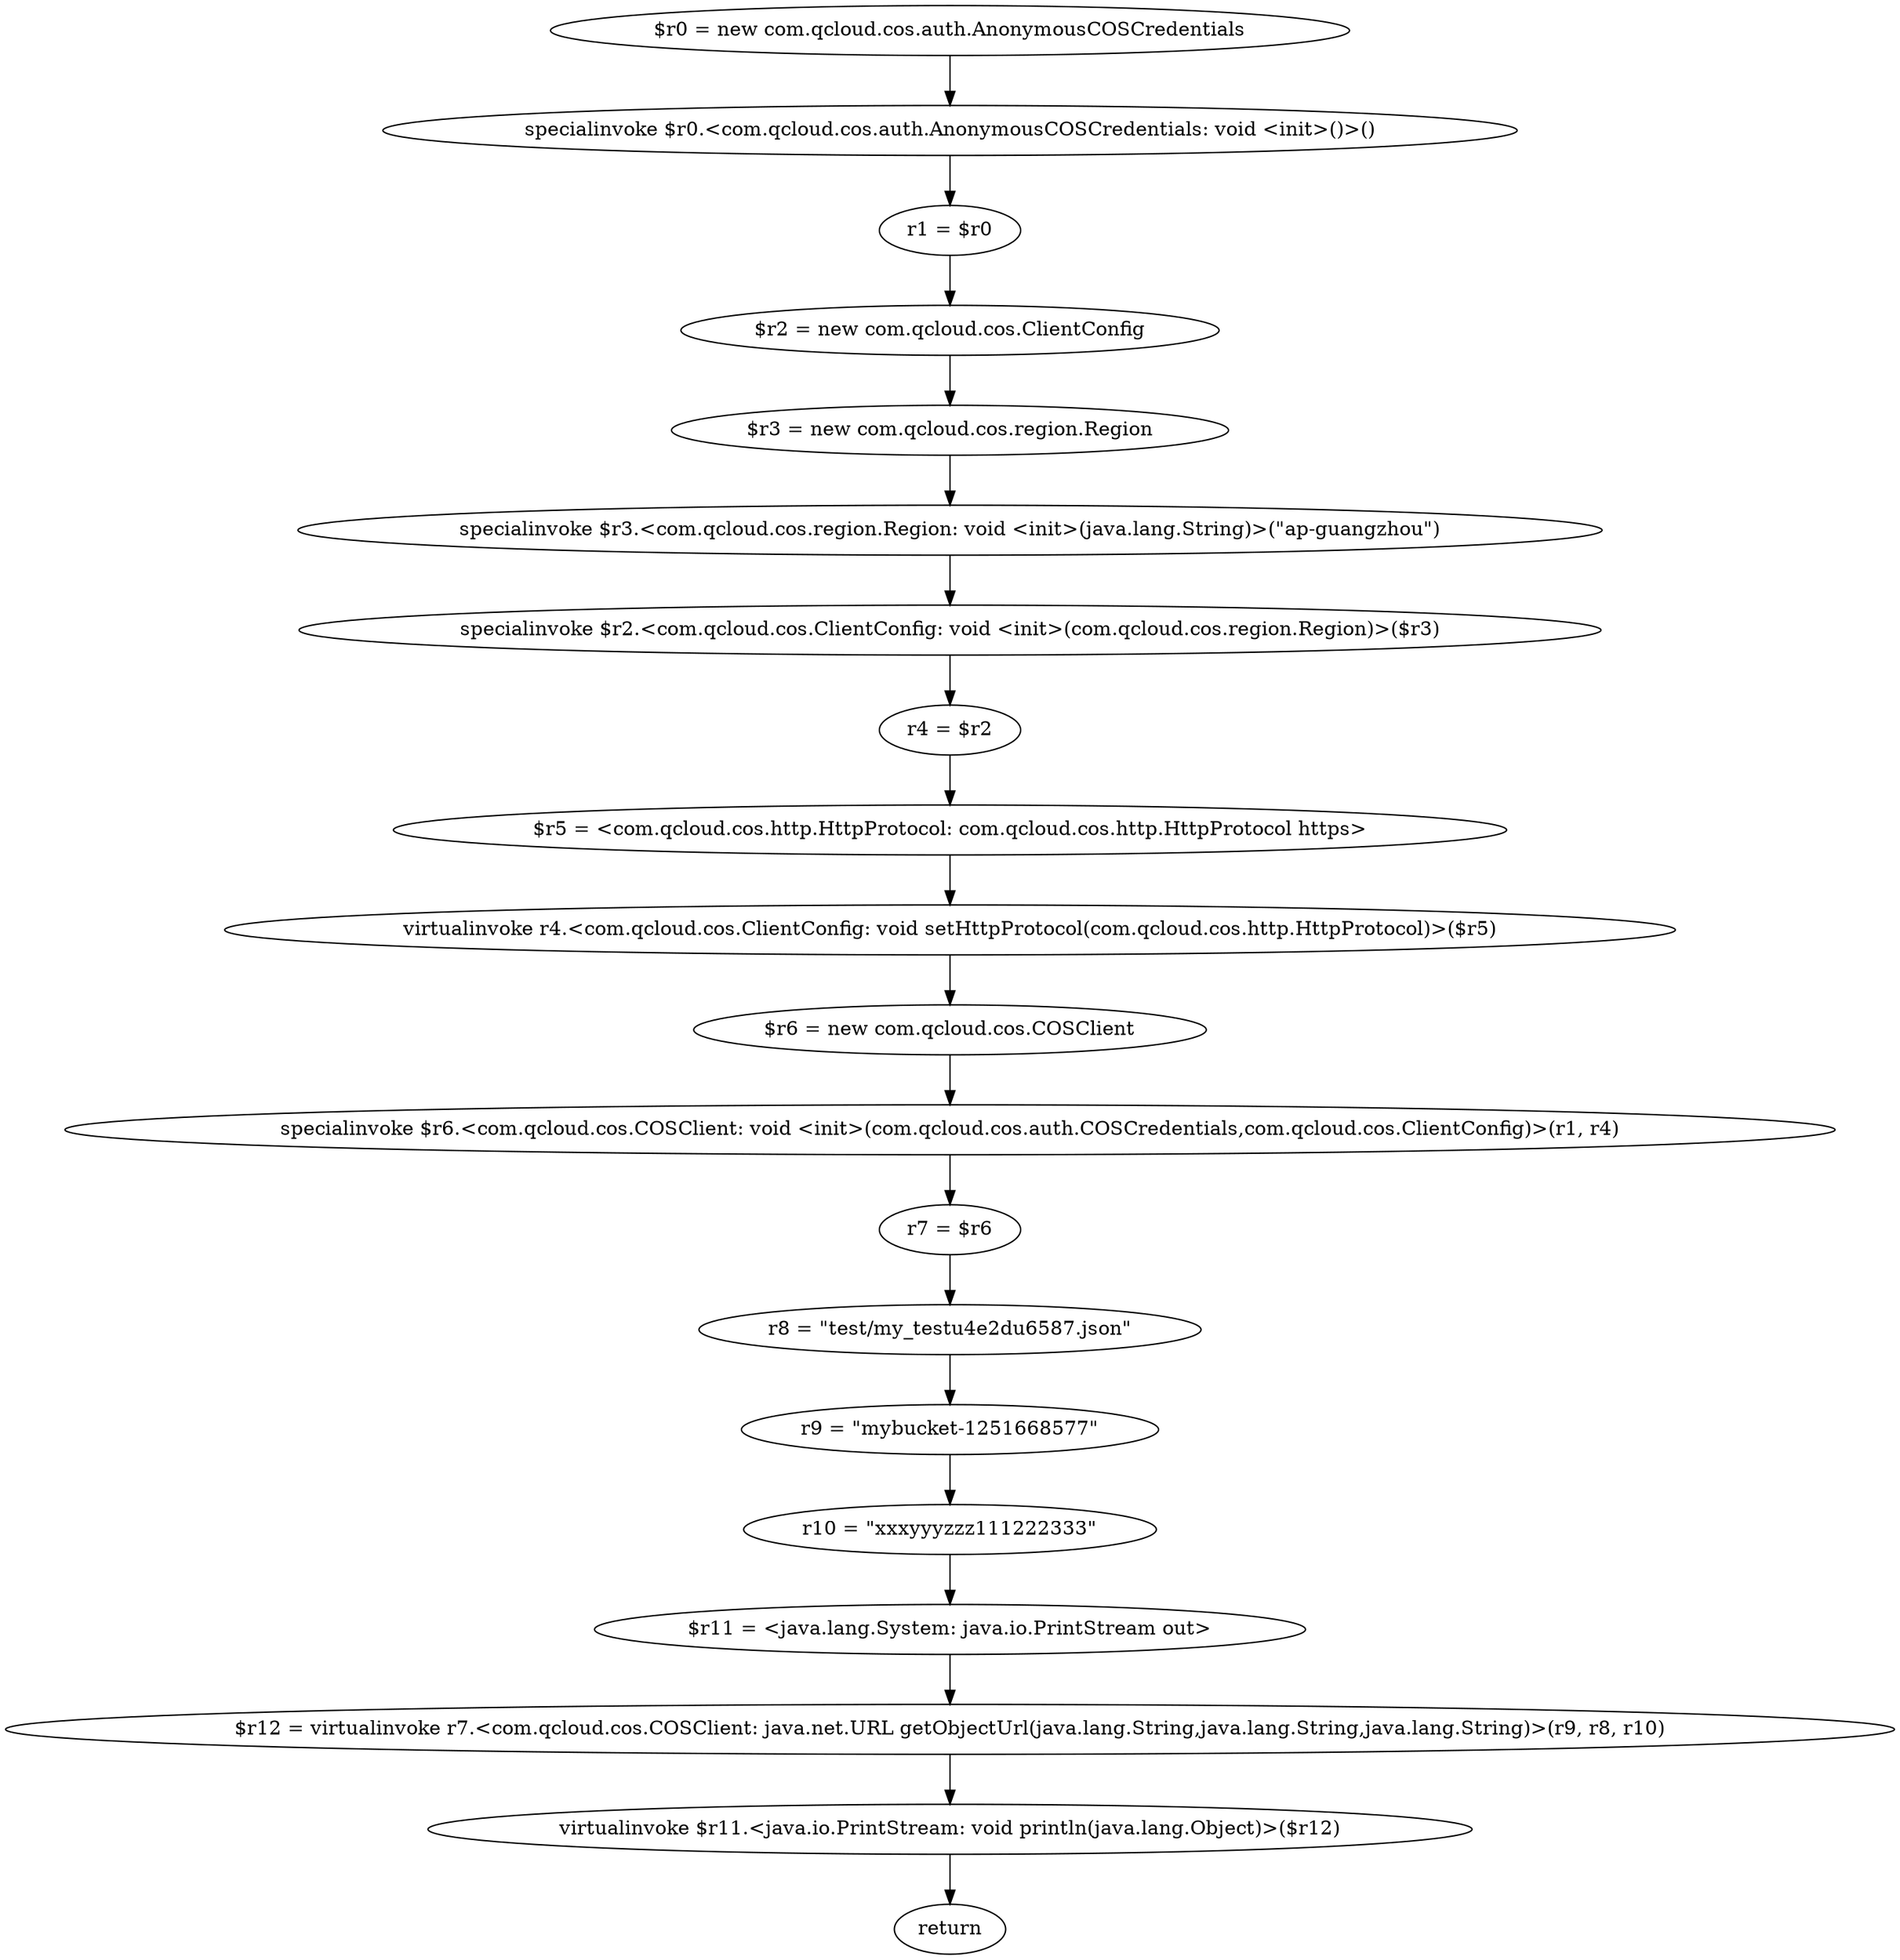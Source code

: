 digraph "unitGraph" {
    "$r0 = new com.qcloud.cos.auth.AnonymousCOSCredentials"
    "specialinvoke $r0.<com.qcloud.cos.auth.AnonymousCOSCredentials: void <init>()>()"
    "r1 = $r0"
    "$r2 = new com.qcloud.cos.ClientConfig"
    "$r3 = new com.qcloud.cos.region.Region"
    "specialinvoke $r3.<com.qcloud.cos.region.Region: void <init>(java.lang.String)>(\"ap-guangzhou\")"
    "specialinvoke $r2.<com.qcloud.cos.ClientConfig: void <init>(com.qcloud.cos.region.Region)>($r3)"
    "r4 = $r2"
    "$r5 = <com.qcloud.cos.http.HttpProtocol: com.qcloud.cos.http.HttpProtocol https>"
    "virtualinvoke r4.<com.qcloud.cos.ClientConfig: void setHttpProtocol(com.qcloud.cos.http.HttpProtocol)>($r5)"
    "$r6 = new com.qcloud.cos.COSClient"
    "specialinvoke $r6.<com.qcloud.cos.COSClient: void <init>(com.qcloud.cos.auth.COSCredentials,com.qcloud.cos.ClientConfig)>(r1, r4)"
    "r7 = $r6"
    "r8 = \"test/my_test\u4e2d\u6587.json\""
    "r9 = \"mybucket-1251668577\""
    "r10 = \"xxxyyyzzz111222333\""
    "$r11 = <java.lang.System: java.io.PrintStream out>"
    "$r12 = virtualinvoke r7.<com.qcloud.cos.COSClient: java.net.URL getObjectUrl(java.lang.String,java.lang.String,java.lang.String)>(r9, r8, r10)"
    "virtualinvoke $r11.<java.io.PrintStream: void println(java.lang.Object)>($r12)"
    "return"
    "$r0 = new com.qcloud.cos.auth.AnonymousCOSCredentials"->"specialinvoke $r0.<com.qcloud.cos.auth.AnonymousCOSCredentials: void <init>()>()";
    "specialinvoke $r0.<com.qcloud.cos.auth.AnonymousCOSCredentials: void <init>()>()"->"r1 = $r0";
    "r1 = $r0"->"$r2 = new com.qcloud.cos.ClientConfig";
    "$r2 = new com.qcloud.cos.ClientConfig"->"$r3 = new com.qcloud.cos.region.Region";
    "$r3 = new com.qcloud.cos.region.Region"->"specialinvoke $r3.<com.qcloud.cos.region.Region: void <init>(java.lang.String)>(\"ap-guangzhou\")";
    "specialinvoke $r3.<com.qcloud.cos.region.Region: void <init>(java.lang.String)>(\"ap-guangzhou\")"->"specialinvoke $r2.<com.qcloud.cos.ClientConfig: void <init>(com.qcloud.cos.region.Region)>($r3)";
    "specialinvoke $r2.<com.qcloud.cos.ClientConfig: void <init>(com.qcloud.cos.region.Region)>($r3)"->"r4 = $r2";
    "r4 = $r2"->"$r5 = <com.qcloud.cos.http.HttpProtocol: com.qcloud.cos.http.HttpProtocol https>";
    "$r5 = <com.qcloud.cos.http.HttpProtocol: com.qcloud.cos.http.HttpProtocol https>"->"virtualinvoke r4.<com.qcloud.cos.ClientConfig: void setHttpProtocol(com.qcloud.cos.http.HttpProtocol)>($r5)";
    "virtualinvoke r4.<com.qcloud.cos.ClientConfig: void setHttpProtocol(com.qcloud.cos.http.HttpProtocol)>($r5)"->"$r6 = new com.qcloud.cos.COSClient";
    "$r6 = new com.qcloud.cos.COSClient"->"specialinvoke $r6.<com.qcloud.cos.COSClient: void <init>(com.qcloud.cos.auth.COSCredentials,com.qcloud.cos.ClientConfig)>(r1, r4)";
    "specialinvoke $r6.<com.qcloud.cos.COSClient: void <init>(com.qcloud.cos.auth.COSCredentials,com.qcloud.cos.ClientConfig)>(r1, r4)"->"r7 = $r6";
    "r7 = $r6"->"r8 = \"test/my_test\u4e2d\u6587.json\"";
    "r8 = \"test/my_test\u4e2d\u6587.json\""->"r9 = \"mybucket-1251668577\"";
    "r9 = \"mybucket-1251668577\""->"r10 = \"xxxyyyzzz111222333\"";
    "r10 = \"xxxyyyzzz111222333\""->"$r11 = <java.lang.System: java.io.PrintStream out>";
    "$r11 = <java.lang.System: java.io.PrintStream out>"->"$r12 = virtualinvoke r7.<com.qcloud.cos.COSClient: java.net.URL getObjectUrl(java.lang.String,java.lang.String,java.lang.String)>(r9, r8, r10)";
    "$r12 = virtualinvoke r7.<com.qcloud.cos.COSClient: java.net.URL getObjectUrl(java.lang.String,java.lang.String,java.lang.String)>(r9, r8, r10)"->"virtualinvoke $r11.<java.io.PrintStream: void println(java.lang.Object)>($r12)";
    "virtualinvoke $r11.<java.io.PrintStream: void println(java.lang.Object)>($r12)"->"return";
}
